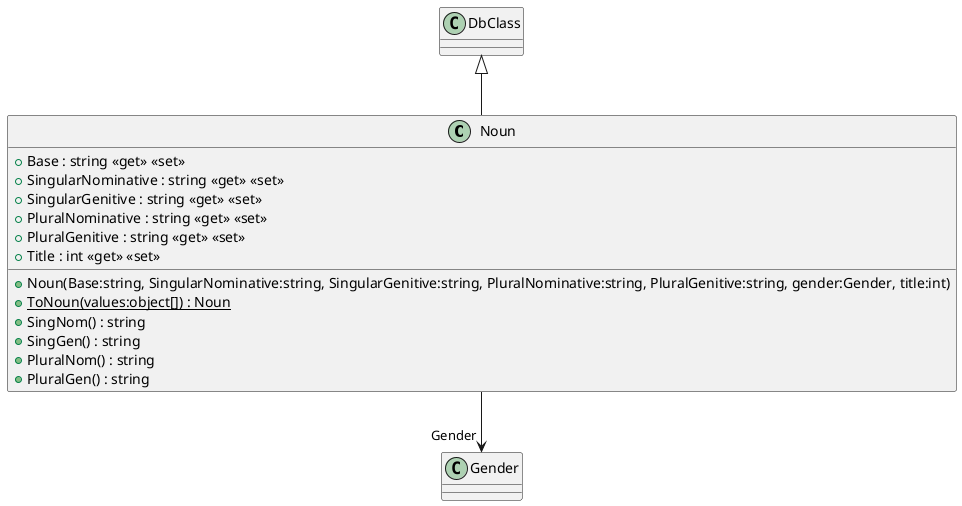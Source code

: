 @startuml
class Noun {
    + Base : string <<get>> <<set>>
    + SingularNominative : string <<get>> <<set>>
    + SingularGenitive : string <<get>> <<set>>
    + PluralNominative : string <<get>> <<set>>
    + PluralGenitive : string <<get>> <<set>>
    + Title : int <<get>> <<set>>
    + Noun(Base:string, SingularNominative:string, SingularGenitive:string, PluralNominative:string, PluralGenitive:string, gender:Gender, title:int)
    + {static} ToNoun(values:object[]) : Noun
    + SingNom() : string
    + SingGen() : string
    + PluralNom() : string
    + PluralGen() : string
}
DbClass <|-- Noun
Noun --> "Gender" Gender
@enduml
